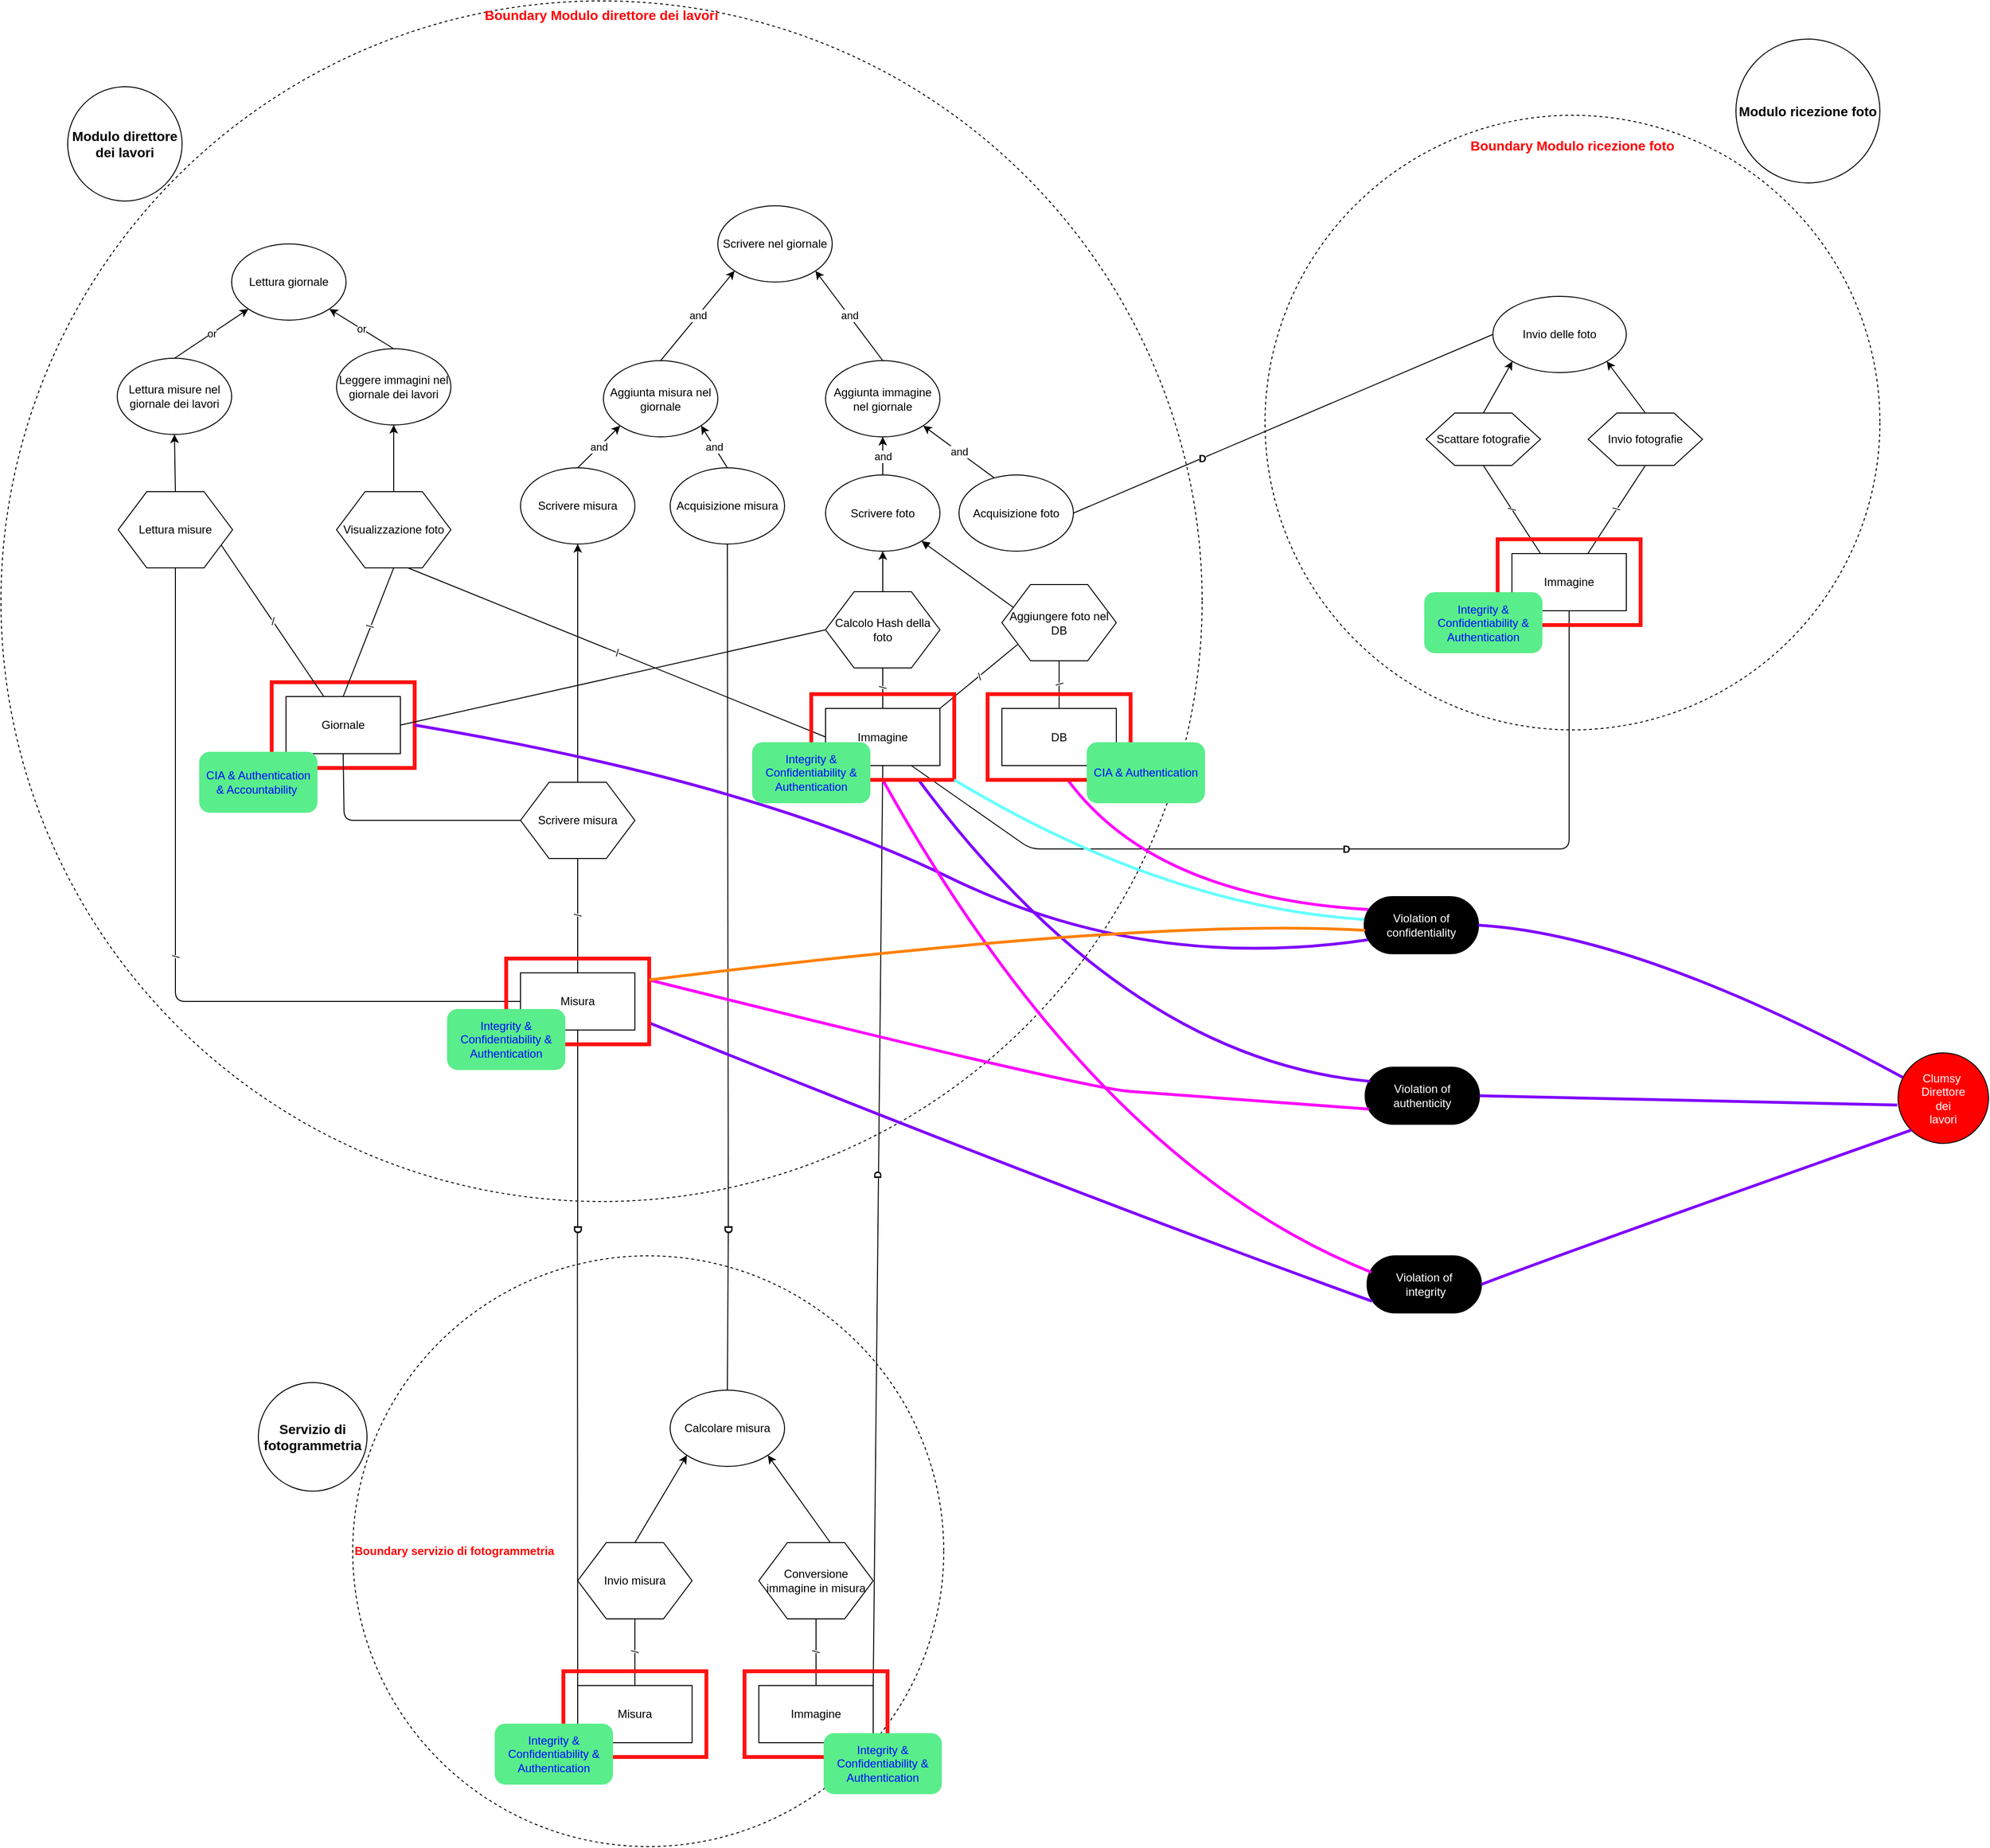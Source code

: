 <mxfile version="13.6.6" type="github">
  <diagram id="KrgEB129qbNiNxwVjLM6" name="Page-1">
    <mxGraphModel dx="2076" dy="1096" grid="1" gridSize="10" guides="1" tooltips="1" connect="1" arrows="1" fold="1" page="1" pageScale="1" pageWidth="827" pageHeight="1169" math="0" shadow="0">
      <root>
        <mxCell id="0" />
        <mxCell id="1" parent="0" />
        <mxCell id="CAaE-h2HouhjNsBW9ETF-11" value="" style="rounded=0;whiteSpace=wrap;html=1;strokeColor=#FF1212;fillColor=none;strokeWidth=4;" parent="1" vertex="1">
          <mxGeometry x="324" y="755" width="150" height="90" as="geometry" />
        </mxCell>
        <mxCell id="XbQXZ1XG37f0QHbX5zj6-73" value="&lt;b&gt;&lt;font color=&quot;#ff0000&quot; style=&quot;font-size: 14px&quot;&gt;&lt;br&gt;Boundary Modulo ricezione foto&lt;/font&gt;&lt;/b&gt;" style="ellipse;whiteSpace=wrap;html=1;aspect=fixed;dashed=1;fillColor=none;align=center;verticalAlign=top;" parent="1" vertex="1">
          <mxGeometry x="1366" y="160" width="645" height="645" as="geometry" />
        </mxCell>
        <mxCell id="XbQXZ1XG37f0QHbX5zj6-74" value="&lt;div&gt;&lt;span&gt;&lt;b&gt;&lt;font color=&quot;#ff0000&quot;&gt;Boundary servizio di fotogrammetria&lt;/font&gt;&lt;/b&gt;&lt;/span&gt;&lt;/div&gt;" style="ellipse;whiteSpace=wrap;html=1;aspect=fixed;dashed=1;align=left;labelBackgroundColor=none;horizontal=1;verticalAlign=middle;shadow=0;sketch=0;fillColor=none;" parent="1" vertex="1">
          <mxGeometry x="409" y="1357" width="620" height="620" as="geometry" />
        </mxCell>
        <mxCell id="XbQXZ1XG37f0QHbX5zj6-1" value="&lt;b&gt;&lt;font color=&quot;#ff0000&quot; style=&quot;font-size: 14px&quot;&gt;Boundary Modulo direttore dei lavori&lt;/font&gt;&lt;/b&gt;" style="ellipse;whiteSpace=wrap;html=1;aspect=fixed;dashed=1;fillColor=none;align=center;verticalAlign=top;" parent="1" vertex="1">
          <mxGeometry x="40" y="40" width="1260" height="1260" as="geometry" />
        </mxCell>
        <mxCell id="XbQXZ1XG37f0QHbX5zj6-2" value="" style="endArrow=none;html=1;entryX=0.5;entryY=1;entryDx=0;entryDy=0;exitX=0.5;exitY=0;exitDx=0;exitDy=0;horizontal=1;fontStyle=1;labelPosition=center;verticalLabelPosition=middle;align=center;verticalAlign=middle;anchorPointDirection=1;" parent="1" source="XbQXZ1XG37f0QHbX5zj6-63" target="XbQXZ1XG37f0QHbX5zj6-49" edge="1">
          <mxGeometry x="-0.618" y="12" width="50" height="50" relative="1" as="geometry">
            <mxPoint x="745" y="810" as="sourcePoint" />
            <mxPoint x="795" y="760" as="targetPoint" />
            <mxPoint as="offset" />
          </mxGeometry>
        </mxCell>
        <mxCell id="XbQXZ1XG37f0QHbX5zj6-3" value="&lt;b style=&quot;font-size: 14px;&quot;&gt;Servizio di fotogrammetria&lt;/b&gt;" style="ellipse;whiteSpace=wrap;html=1;aspect=fixed;fontSize=14;" parent="1" vertex="1">
          <mxGeometry x="310" y="1490" width="114" height="114" as="geometry" />
        </mxCell>
        <mxCell id="XbQXZ1XG37f0QHbX5zj6-4" value="Invio fotografie" style="shape=hexagon;perimeter=hexagonPerimeter2;whiteSpace=wrap;html=1;" parent="1" vertex="1">
          <mxGeometry x="1705" y="472.5" width="120" height="55" as="geometry" />
        </mxCell>
        <mxCell id="XbQXZ1XG37f0QHbX5zj6-5" value="Scattare fotografie" style="shape=hexagon;perimeter=hexagonPerimeter2;whiteSpace=wrap;html=1;" parent="1" vertex="1">
          <mxGeometry x="1535" y="472.5" width="120" height="55" as="geometry" />
        </mxCell>
        <mxCell id="XbQXZ1XG37f0QHbX5zj6-6" value="Invio delle foto" style="ellipse;whiteSpace=wrap;html=1;" parent="1" vertex="1">
          <mxGeometry x="1605" y="350" width="140" height="80" as="geometry" />
        </mxCell>
        <mxCell id="XbQXZ1XG37f0QHbX5zj6-7" value="Immagine" style="rounded=0;whiteSpace=wrap;html=1;" parent="1" vertex="1">
          <mxGeometry x="905" y="782.5" width="120" height="60" as="geometry" />
        </mxCell>
        <mxCell id="XbQXZ1XG37f0QHbX5zj6-8" value="D" style="endArrow=none;html=1;entryX=0;entryY=0.5;entryDx=0;entryDy=0;exitX=1;exitY=0.5;exitDx=0;exitDy=0;horizontal=1;verticalAlign=middle;comic=0;fontStyle=1" parent="1" source="XbQXZ1XG37f0QHbX5zj6-43" target="XbQXZ1XG37f0QHbX5zj6-6" edge="1">
          <mxGeometry x="-0.386" width="50" height="50" relative="1" as="geometry">
            <mxPoint x="955" y="565" as="sourcePoint" />
            <mxPoint x="1005" y="515" as="targetPoint" />
            <mxPoint as="offset" />
          </mxGeometry>
        </mxCell>
        <mxCell id="XbQXZ1XG37f0QHbX5zj6-9" value="Calcolo Hash della foto" style="shape=hexagon;perimeter=hexagonPerimeter2;whiteSpace=wrap;html=1;" parent="1" vertex="1">
          <mxGeometry x="905" y="660" width="120" height="80" as="geometry" />
        </mxCell>
        <mxCell id="XbQXZ1XG37f0QHbX5zj6-10" value="Aggiunta immagine nel giornale" style="ellipse;whiteSpace=wrap;html=1;" parent="1" vertex="1">
          <mxGeometry x="905" y="417.5" width="120" height="80" as="geometry" />
        </mxCell>
        <mxCell id="XbQXZ1XG37f0QHbX5zj6-11" value="Lettura giornale" style="ellipse;whiteSpace=wrap;html=1;" parent="1" vertex="1">
          <mxGeometry x="282" y="295" width="120" height="80" as="geometry" />
        </mxCell>
        <mxCell id="XbQXZ1XG37f0QHbX5zj6-12" value="Scrivere nel giornale" style="ellipse;whiteSpace=wrap;html=1;" parent="1" vertex="1">
          <mxGeometry x="792" y="255" width="120" height="80" as="geometry" />
        </mxCell>
        <mxCell id="XbQXZ1XG37f0QHbX5zj6-13" value="Lettura misure nel giornale dei lavori" style="ellipse;whiteSpace=wrap;html=1;" parent="1" vertex="1">
          <mxGeometry x="162" y="415" width="120" height="80" as="geometry" />
        </mxCell>
        <mxCell id="XbQXZ1XG37f0QHbX5zj6-14" value="Leggere immagini nel giornale dei lavori" style="ellipse;whiteSpace=wrap;html=1;" parent="1" vertex="1">
          <mxGeometry x="392" y="405" width="120" height="80" as="geometry" />
        </mxCell>
        <mxCell id="XbQXZ1XG37f0QHbX5zj6-15" value="Lettura misure" style="shape=hexagon;perimeter=hexagonPerimeter2;whiteSpace=wrap;html=1;" parent="1" vertex="1">
          <mxGeometry x="163" y="555" width="120" height="80" as="geometry" />
        </mxCell>
        <mxCell id="XbQXZ1XG37f0QHbX5zj6-16" value="Visualizzazione foto" style="shape=hexagon;perimeter=hexagonPerimeter2;whiteSpace=wrap;html=1;" parent="1" vertex="1">
          <mxGeometry x="392" y="555" width="120" height="80" as="geometry" />
        </mxCell>
        <mxCell id="XbQXZ1XG37f0QHbX5zj6-17" value="Giornale" style="rounded=0;whiteSpace=wrap;html=1;" parent="1" vertex="1">
          <mxGeometry x="339" y="770" width="120" height="60" as="geometry" />
        </mxCell>
        <mxCell id="XbQXZ1XG37f0QHbX5zj6-18" value="" style="endArrow=none;html=1;exitX=1;exitY=0.5;exitDx=0;exitDy=0;horizontal=0;entryX=0;entryY=0.5;entryDx=0;entryDy=0;fontStyle=1" parent="1" source="XbQXZ1XG37f0QHbX5zj6-17" target="XbQXZ1XG37f0QHbX5zj6-9" edge="1">
          <mxGeometry x="0.463" y="88" width="50" height="50" relative="1" as="geometry">
            <mxPoint x="242" y="865" as="sourcePoint" />
            <mxPoint x="622" y="535" as="targetPoint" />
            <mxPoint as="offset" />
          </mxGeometry>
        </mxCell>
        <mxCell id="XbQXZ1XG37f0QHbX5zj6-19" value="Aggiunta misura nel giornale" style="ellipse;whiteSpace=wrap;html=1;" parent="1" vertex="1">
          <mxGeometry x="672" y="417.5" width="120" height="80" as="geometry" />
        </mxCell>
        <mxCell id="XbQXZ1XG37f0QHbX5zj6-20" value="Conversione immagine in misura" style="shape=hexagon;perimeter=hexagonPerimeter2;whiteSpace=wrap;html=1;" parent="1" vertex="1">
          <mxGeometry x="835" y="1658" width="120" height="80" as="geometry" />
        </mxCell>
        <mxCell id="XbQXZ1XG37f0QHbX5zj6-21" value="Immagine" style="rounded=0;whiteSpace=wrap;html=1;" parent="1" vertex="1">
          <mxGeometry x="835" y="1808" width="120" height="60" as="geometry" />
        </mxCell>
        <mxCell id="XbQXZ1XG37f0QHbX5zj6-22" value="Misura" style="rounded=0;whiteSpace=wrap;html=1;" parent="1" vertex="1">
          <mxGeometry x="585" y="1060" width="120" height="60" as="geometry" />
        </mxCell>
        <mxCell id="XbQXZ1XG37f0QHbX5zj6-23" value="" style="endArrow=none;html=1;entryX=0.5;entryY=1;entryDx=0;entryDy=0;horizontal=1;exitX=0;exitY=0.5;exitDx=0;exitDy=0;fontStyle=1" parent="1" source="XbQXZ1XG37f0QHbX5zj6-64" target="XbQXZ1XG37f0QHbX5zj6-22" edge="1">
          <mxGeometry x="0.581" width="50" height="50" relative="1" as="geometry">
            <mxPoint x="955" y="1525" as="sourcePoint" />
            <mxPoint x="1025" y="755" as="targetPoint" />
            <mxPoint as="offset" />
          </mxGeometry>
        </mxCell>
        <mxCell id="XbQXZ1XG37f0QHbX5zj6-24" value="or" style="endArrow=classic;html=1;entryX=0;entryY=1;entryDx=0;entryDy=0;exitX=0.5;exitY=0;exitDx=0;exitDy=0;" parent="1" source="XbQXZ1XG37f0QHbX5zj6-13" target="XbQXZ1XG37f0QHbX5zj6-11" edge="1">
          <mxGeometry width="50" height="50" relative="1" as="geometry">
            <mxPoint x="772" y="655" as="sourcePoint" />
            <mxPoint x="822" y="605" as="targetPoint" />
          </mxGeometry>
        </mxCell>
        <mxCell id="XbQXZ1XG37f0QHbX5zj6-25" value="or" style="endArrow=classic;html=1;entryX=1;entryY=1;entryDx=0;entryDy=0;exitX=0.5;exitY=0;exitDx=0;exitDy=0;" parent="1" source="XbQXZ1XG37f0QHbX5zj6-14" target="XbQXZ1XG37f0QHbX5zj6-11" edge="1">
          <mxGeometry width="50" height="50" relative="1" as="geometry">
            <mxPoint x="312" y="415" as="sourcePoint" />
            <mxPoint x="349.574" y="383.284" as="targetPoint" />
          </mxGeometry>
        </mxCell>
        <mxCell id="XbQXZ1XG37f0QHbX5zj6-26" value="" style="endArrow=classic;html=1;entryX=0.5;entryY=1;entryDx=0;entryDy=0;exitX=0.5;exitY=0;exitDx=0;exitDy=0;" parent="1" source="XbQXZ1XG37f0QHbX5zj6-16" target="XbQXZ1XG37f0QHbX5zj6-14" edge="1">
          <mxGeometry width="50" height="50" relative="1" as="geometry">
            <mxPoint x="552" y="545" as="sourcePoint" />
            <mxPoint x="602" y="495" as="targetPoint" />
          </mxGeometry>
        </mxCell>
        <mxCell id="XbQXZ1XG37f0QHbX5zj6-27" value="" style="endArrow=classic;html=1;entryX=0.5;entryY=1;entryDx=0;entryDy=0;exitX=0.5;exitY=0;exitDx=0;exitDy=0;" parent="1" source="XbQXZ1XG37f0QHbX5zj6-15" target="XbQXZ1XG37f0QHbX5zj6-13" edge="1">
          <mxGeometry width="50" height="50" relative="1" as="geometry">
            <mxPoint x="382" y="545" as="sourcePoint" />
            <mxPoint x="382" y="505" as="targetPoint" />
          </mxGeometry>
        </mxCell>
        <mxCell id="XbQXZ1XG37f0QHbX5zj6-28" value="/" style="endArrow=none;html=1;exitX=0;exitY=0.5;exitDx=0;exitDy=0;horizontal=0;entryX=0.5;entryY=1;entryDx=0;entryDy=0;" parent="1" source="XbQXZ1XG37f0QHbX5zj6-22" target="XbQXZ1XG37f0QHbX5zj6-15" edge="1">
          <mxGeometry width="50" height="50" relative="1" as="geometry">
            <mxPoint x="223" y="740" as="sourcePoint" />
            <mxPoint x="522" y="505" as="targetPoint" />
            <Array as="points">
              <mxPoint x="223" y="1090" />
            </Array>
          </mxGeometry>
        </mxCell>
        <mxCell id="XbQXZ1XG37f0QHbX5zj6-29" value="/" style="endArrow=none;html=1;horizontal=0;exitX=0.5;exitY=0;exitDx=0;exitDy=0;entryX=0.5;entryY=1;entryDx=0;entryDy=0;" parent="1" source="XbQXZ1XG37f0QHbX5zj6-17" target="XbQXZ1XG37f0QHbX5zj6-16" edge="1">
          <mxGeometry x="0.077" width="50" height="50" relative="1" as="geometry">
            <mxPoint x="452" y="670" as="sourcePoint" />
            <mxPoint x="452" y="630" as="targetPoint" />
            <mxPoint as="offset" />
          </mxGeometry>
        </mxCell>
        <mxCell id="XbQXZ1XG37f0QHbX5zj6-30" value="and" style="endArrow=classic;html=1;entryX=1;entryY=1;entryDx=0;entryDy=0;exitX=0.5;exitY=0;exitDx=0;exitDy=0;" parent="1" source="XbQXZ1XG37f0QHbX5zj6-10" target="XbQXZ1XG37f0QHbX5zj6-12" edge="1">
          <mxGeometry width="50" height="50" relative="1" as="geometry">
            <mxPoint x="722" y="380" as="sourcePoint" />
            <mxPoint x="749.574" y="328.284" as="targetPoint" />
          </mxGeometry>
        </mxCell>
        <mxCell id="XbQXZ1XG37f0QHbX5zj6-31" value="and" style="endArrow=classic;html=1;exitX=0.5;exitY=0;exitDx=0;exitDy=0;entryX=0;entryY=1;entryDx=0;entryDy=0;" parent="1" source="XbQXZ1XG37f0QHbX5zj6-19" target="XbQXZ1XG37f0QHbX5zj6-12" edge="1">
          <mxGeometry width="50" height="50" relative="1" as="geometry">
            <mxPoint x="872" y="380" as="sourcePoint" />
            <mxPoint x="834.426" y="328.284" as="targetPoint" />
          </mxGeometry>
        </mxCell>
        <mxCell id="XbQXZ1XG37f0QHbX5zj6-32" value="" style="endArrow=classic;html=1;entryX=0.5;entryY=1;entryDx=0;entryDy=0;exitX=0.5;exitY=0;exitDx=0;exitDy=0;" parent="1" source="XbQXZ1XG37f0QHbX5zj6-9" target="XbQXZ1XG37f0QHbX5zj6-44" edge="1">
          <mxGeometry width="50" height="50" relative="1" as="geometry">
            <mxPoint x="755" y="597.5" as="sourcePoint" />
            <mxPoint x="755" y="557.5" as="targetPoint" />
          </mxGeometry>
        </mxCell>
        <mxCell id="XbQXZ1XG37f0QHbX5zj6-33" value="/" style="endArrow=none;html=1;exitX=0.5;exitY=0;exitDx=0;exitDy=0;horizontal=0;entryX=0.5;entryY=1;entryDx=0;entryDy=0;" parent="1" source="XbQXZ1XG37f0QHbX5zj6-7" target="XbQXZ1XG37f0QHbX5zj6-9" edge="1">
          <mxGeometry width="50" height="50" relative="1" as="geometry">
            <mxPoint x="595" y="837.5" as="sourcePoint" />
            <mxPoint x="965.0" y="827.5" as="targetPoint" />
          </mxGeometry>
        </mxCell>
        <mxCell id="XbQXZ1XG37f0QHbX5zj6-34" value="/" style="endArrow=none;html=1;exitX=0.5;exitY=0;exitDx=0;exitDy=0;horizontal=0;entryX=0.5;entryY=1;entryDx=0;entryDy=0;" parent="1" source="XbQXZ1XG37f0QHbX5zj6-22" target="XbQXZ1XG37f0QHbX5zj6-53" edge="1">
          <mxGeometry width="50" height="50" relative="1" as="geometry">
            <mxPoint x="72" y="1072.5" as="sourcePoint" />
            <mxPoint x="732" y="947.5" as="targetPoint" />
          </mxGeometry>
        </mxCell>
        <mxCell id="XbQXZ1XG37f0QHbX5zj6-35" value="" style="endArrow=classic;html=1;entryX=1;entryY=1;entryDx=0;entryDy=0;exitX=0.5;exitY=0;exitDx=0;exitDy=0;" parent="1" source="XbQXZ1XG37f0QHbX5zj6-4" target="XbQXZ1XG37f0QHbX5zj6-6" edge="1">
          <mxGeometry width="50" height="50" relative="1" as="geometry">
            <mxPoint x="895" y="560" as="sourcePoint" />
            <mxPoint x="895" y="515" as="targetPoint" />
          </mxGeometry>
        </mxCell>
        <mxCell id="XbQXZ1XG37f0QHbX5zj6-36" value="/" style="endArrow=none;html=1;entryX=0.5;entryY=0;entryDx=0;entryDy=0;exitX=0.5;exitY=1;exitDx=0;exitDy=0;horizontal=0;" parent="1" source="XbQXZ1XG37f0QHbX5zj6-20" target="XbQXZ1XG37f0QHbX5zj6-21" edge="1">
          <mxGeometry width="50" height="50" relative="1" as="geometry">
            <mxPoint x="658" y="1847" as="sourcePoint" />
            <mxPoint x="708" y="1797" as="targetPoint" />
          </mxGeometry>
        </mxCell>
        <mxCell id="XbQXZ1XG37f0QHbX5zj6-37" value="Immagine" style="rounded=0;whiteSpace=wrap;html=1;" parent="1" vertex="1">
          <mxGeometry x="1625" y="620" width="120" height="60" as="geometry" />
        </mxCell>
        <mxCell id="XbQXZ1XG37f0QHbX5zj6-38" value="Calcolare misura" style="ellipse;whiteSpace=wrap;html=1;" parent="1" vertex="1">
          <mxGeometry x="742" y="1498" width="120" height="80" as="geometry" />
        </mxCell>
        <mxCell id="XbQXZ1XG37f0QHbX5zj6-39" value="" style="endArrow=classic;html=1;exitX=0.625;exitY=0;exitDx=0;exitDy=0;entryX=1;entryY=1;entryDx=0;entryDy=0;" parent="1" source="XbQXZ1XG37f0QHbX5zj6-20" target="XbQXZ1XG37f0QHbX5zj6-38" edge="1">
          <mxGeometry width="50" height="50" relative="1" as="geometry">
            <mxPoint x="522" y="1777" as="sourcePoint" />
            <mxPoint x="572" y="1727" as="targetPoint" />
          </mxGeometry>
        </mxCell>
        <mxCell id="XbQXZ1XG37f0QHbX5zj6-40" value="/" style="endArrow=none;html=1;entryX=0.5;entryY=1;entryDx=0;entryDy=0;horizontal=0;" parent="1" source="XbQXZ1XG37f0QHbX5zj6-37" target="XbQXZ1XG37f0QHbX5zj6-4" edge="1">
          <mxGeometry width="50" height="50" relative="1" as="geometry">
            <mxPoint x="1745" y="635" as="sourcePoint" />
            <mxPoint x="1795" y="585" as="targetPoint" />
          </mxGeometry>
        </mxCell>
        <mxCell id="XbQXZ1XG37f0QHbX5zj6-41" value="/" style="endArrow=none;html=1;entryX=0.5;entryY=1;entryDx=0;entryDy=0;exitX=0.25;exitY=0;exitDx=0;exitDy=0;horizontal=0;" parent="1" source="XbQXZ1XG37f0QHbX5zj6-37" target="XbQXZ1XG37f0QHbX5zj6-5" edge="1">
          <mxGeometry width="50" height="50" relative="1" as="geometry">
            <mxPoint x="1745" y="635" as="sourcePoint" />
            <mxPoint x="1795" y="585" as="targetPoint" />
          </mxGeometry>
        </mxCell>
        <mxCell id="XbQXZ1XG37f0QHbX5zj6-42" value="" style="endArrow=classic;html=1;entryX=0;entryY=1;entryDx=0;entryDy=0;exitX=0.5;exitY=0;exitDx=0;exitDy=0;" parent="1" source="XbQXZ1XG37f0QHbX5zj6-5" target="XbQXZ1XG37f0QHbX5zj6-6" edge="1">
          <mxGeometry width="50" height="50" relative="1" as="geometry">
            <mxPoint x="1745" y="635" as="sourcePoint" />
            <mxPoint x="1795" y="585" as="targetPoint" />
          </mxGeometry>
        </mxCell>
        <mxCell id="XbQXZ1XG37f0QHbX5zj6-43" value="Acquisizione foto" style="ellipse;whiteSpace=wrap;html=1;" parent="1" vertex="1">
          <mxGeometry x="1045" y="537.5" width="120" height="80" as="geometry" />
        </mxCell>
        <mxCell id="XbQXZ1XG37f0QHbX5zj6-44" value="Scrivere foto" style="ellipse;whiteSpace=wrap;html=1;" parent="1" vertex="1">
          <mxGeometry x="905" y="537.5" width="120" height="80" as="geometry" />
        </mxCell>
        <mxCell id="XbQXZ1XG37f0QHbX5zj6-45" value="and" style="endArrow=classic;html=1;entryX=0.5;entryY=1;entryDx=0;entryDy=0;exitX=0.5;exitY=0;exitDx=0;exitDy=0;" parent="1" source="XbQXZ1XG37f0QHbX5zj6-44" target="XbQXZ1XG37f0QHbX5zj6-10" edge="1">
          <mxGeometry width="50" height="50" relative="1" as="geometry">
            <mxPoint x="1018" y="672.5" as="sourcePoint" />
            <mxPoint x="1068" y="622.5" as="targetPoint" />
          </mxGeometry>
        </mxCell>
        <mxCell id="XbQXZ1XG37f0QHbX5zj6-46" value="and" style="endArrow=classic;html=1;entryX=1;entryY=1;entryDx=0;entryDy=0;exitX=0.308;exitY=0.038;exitDx=0;exitDy=0;exitPerimeter=0;" parent="1" source="XbQXZ1XG37f0QHbX5zj6-43" target="XbQXZ1XG37f0QHbX5zj6-10" edge="1">
          <mxGeometry width="50" height="50" relative="1" as="geometry">
            <mxPoint x="1018" y="672.5" as="sourcePoint" />
            <mxPoint x="1068" y="622.5" as="targetPoint" />
          </mxGeometry>
        </mxCell>
        <mxCell id="XbQXZ1XG37f0QHbX5zj6-47" value="D" style="endArrow=none;html=1;exitX=0.75;exitY=1;exitDx=0;exitDy=0;entryX=0.5;entryY=1;entryDx=0;entryDy=0;fontStyle=1" parent="1" source="XbQXZ1XG37f0QHbX5zj6-7" target="XbQXZ1XG37f0QHbX5zj6-37" edge="1">
          <mxGeometry width="50" height="50" relative="1" as="geometry">
            <mxPoint x="905" y="630" as="sourcePoint" />
            <mxPoint x="955" y="580" as="targetPoint" />
            <Array as="points">
              <mxPoint x="1120" y="930" />
              <mxPoint x="1685" y="930" />
            </Array>
          </mxGeometry>
        </mxCell>
        <mxCell id="XbQXZ1XG37f0QHbX5zj6-48" value="/" style="endArrow=none;html=1;entryX=0.625;entryY=1;entryDx=0;entryDy=0;exitX=0;exitY=0.5;exitDx=0;exitDy=0;" parent="1" source="XbQXZ1XG37f0QHbX5zj6-7" target="XbQXZ1XG37f0QHbX5zj6-16" edge="1">
          <mxGeometry width="50" height="50" relative="1" as="geometry">
            <mxPoint x="535" y="650" as="sourcePoint" />
            <mxPoint x="585" y="600" as="targetPoint" />
          </mxGeometry>
        </mxCell>
        <mxCell id="XbQXZ1XG37f0QHbX5zj6-49" value="Acquisizione misura" style="ellipse;whiteSpace=wrap;html=1;" parent="1" vertex="1">
          <mxGeometry x="742" y="530" width="120" height="80" as="geometry" />
        </mxCell>
        <mxCell id="XbQXZ1XG37f0QHbX5zj6-50" value="Scrivere misura" style="ellipse;whiteSpace=wrap;html=1;" parent="1" vertex="1">
          <mxGeometry x="585" y="530" width="120" height="80" as="geometry" />
        </mxCell>
        <mxCell id="XbQXZ1XG37f0QHbX5zj6-51" value="and" style="endArrow=classic;html=1;entryX=1;entryY=1;entryDx=0;entryDy=0;exitX=0.5;exitY=0;exitDx=0;exitDy=0;" parent="1" source="XbQXZ1XG37f0QHbX5zj6-49" target="XbQXZ1XG37f0QHbX5zj6-19" edge="1">
          <mxGeometry width="50" height="50" relative="1" as="geometry">
            <mxPoint x="785" y="640" as="sourcePoint" />
            <mxPoint x="835" y="590" as="targetPoint" />
          </mxGeometry>
        </mxCell>
        <mxCell id="XbQXZ1XG37f0QHbX5zj6-52" value="and" style="endArrow=classic;html=1;entryX=0;entryY=1;entryDx=0;entryDy=0;exitX=0.5;exitY=0;exitDx=0;exitDy=0;" parent="1" source="XbQXZ1XG37f0QHbX5zj6-50" target="XbQXZ1XG37f0QHbX5zj6-19" edge="1">
          <mxGeometry width="50" height="50" relative="1" as="geometry">
            <mxPoint x="785" y="640" as="sourcePoint" />
            <mxPoint x="835" y="590" as="targetPoint" />
          </mxGeometry>
        </mxCell>
        <mxCell id="XbQXZ1XG37f0QHbX5zj6-53" value="Scrivere misura" style="shape=hexagon;perimeter=hexagonPerimeter2;whiteSpace=wrap;html=1;" parent="1" vertex="1">
          <mxGeometry x="585" y="860" width="120" height="80" as="geometry" />
        </mxCell>
        <mxCell id="XbQXZ1XG37f0QHbX5zj6-54" value="" style="endArrow=classic;html=1;exitX=0.5;exitY=0;exitDx=0;exitDy=0;entryX=0.5;entryY=1;entryDx=0;entryDy=0;" parent="1" source="XbQXZ1XG37f0QHbX5zj6-53" target="XbQXZ1XG37f0QHbX5zj6-50" edge="1">
          <mxGeometry width="50" height="50" relative="1" as="geometry">
            <mxPoint x="675" y="790" as="sourcePoint" />
            <mxPoint x="665" y="610" as="targetPoint" />
          </mxGeometry>
        </mxCell>
        <mxCell id="XbQXZ1XG37f0QHbX5zj6-55" value="" style="endArrow=none;html=1;exitX=0.5;exitY=1;exitDx=0;exitDy=0;entryX=0;entryY=0.5;entryDx=0;entryDy=0;" parent="1" source="XbQXZ1XG37f0QHbX5zj6-17" target="XbQXZ1XG37f0QHbX5zj6-53" edge="1">
          <mxGeometry x="0.384" y="-56" width="50" height="50" relative="1" as="geometry">
            <mxPoint x="675" y="880" as="sourcePoint" />
            <mxPoint x="725" y="830" as="targetPoint" />
            <mxPoint as="offset" />
            <Array as="points">
              <mxPoint x="400" y="900" />
            </Array>
          </mxGeometry>
        </mxCell>
        <mxCell id="XbQXZ1XG37f0QHbX5zj6-56" value="/" style="endArrow=none;html=1;entryX=1;entryY=0.75;entryDx=0;entryDy=0;" parent="1" source="XbQXZ1XG37f0QHbX5zj6-17" target="XbQXZ1XG37f0QHbX5zj6-15" edge="1">
          <mxGeometry width="50" height="50" relative="1" as="geometry">
            <mxPoint x="395" y="880" as="sourcePoint" />
            <mxPoint x="445" y="830" as="targetPoint" />
          </mxGeometry>
        </mxCell>
        <mxCell id="XbQXZ1XG37f0QHbX5zj6-57" value="D" style="endArrow=none;html=1;entryX=0.5;entryY=1;entryDx=0;entryDy=0;exitX=1;exitY=0;exitDx=0;exitDy=0;horizontal=0;fontStyle=1" parent="1" source="XbQXZ1XG37f0QHbX5zj6-21" target="XbQXZ1XG37f0QHbX5zj6-7" edge="1">
          <mxGeometry x="0.108" y="1" width="50" height="50" relative="1" as="geometry">
            <mxPoint x="745" y="1010" as="sourcePoint" />
            <mxPoint x="975" y="860" as="targetPoint" />
            <mxPoint as="offset" />
          </mxGeometry>
        </mxCell>
        <mxCell id="XbQXZ1XG37f0QHbX5zj6-58" value="Invio misura" style="shape=hexagon;perimeter=hexagonPerimeter2;whiteSpace=wrap;html=1;" parent="1" vertex="1">
          <mxGeometry x="645" y="1658" width="120" height="80" as="geometry" />
        </mxCell>
        <mxCell id="XbQXZ1XG37f0QHbX5zj6-59" value="/" style="endArrow=none;html=1;entryX=0.5;entryY=1;entryDx=0;entryDy=0;exitX=0.5;exitY=0;exitDx=0;exitDy=0;horizontal=0;" parent="1" source="XbQXZ1XG37f0QHbX5zj6-60" target="XbQXZ1XG37f0QHbX5zj6-58" edge="1">
          <mxGeometry width="50" height="50" relative="1" as="geometry">
            <mxPoint x="688" y="1798" as="sourcePoint" />
            <mxPoint x="628" y="1628" as="targetPoint" />
          </mxGeometry>
        </mxCell>
        <mxCell id="XbQXZ1XG37f0QHbX5zj6-60" value="Misura" style="rounded=0;whiteSpace=wrap;html=1;" parent="1" vertex="1">
          <mxGeometry x="645" y="1808" width="120" height="60" as="geometry" />
        </mxCell>
        <mxCell id="XbQXZ1XG37f0QHbX5zj6-61" value="" style="endArrow=classic;html=1;entryX=0;entryY=1;entryDx=0;entryDy=0;exitX=0.5;exitY=0;exitDx=0;exitDy=0;" parent="1" source="XbQXZ1XG37f0QHbX5zj6-58" target="XbQXZ1XG37f0QHbX5zj6-38" edge="1">
          <mxGeometry width="50" height="50" relative="1" as="geometry">
            <mxPoint x="578" y="1678" as="sourcePoint" />
            <mxPoint x="628" y="1628" as="targetPoint" />
          </mxGeometry>
        </mxCell>
        <mxCell id="XbQXZ1XG37f0QHbX5zj6-62" value="" style="endArrow=none;html=1;entryX=0.5;entryY=1;entryDx=0;entryDy=0;exitX=0.5;exitY=0;exitDx=0;exitDy=0;horizontal=1;fontStyle=1;labelPosition=center;verticalLabelPosition=middle;align=center;verticalAlign=middle;anchorPointDirection=1;" parent="1" source="XbQXZ1XG37f0QHbX5zj6-38" target="XbQXZ1XG37f0QHbX5zj6-63" edge="1">
          <mxGeometry x="-0.618" y="12" width="50" height="50" relative="1" as="geometry">
            <mxPoint x="802" y="1498" as="sourcePoint" />
            <mxPoint x="802" y="707" as="targetPoint" />
            <mxPoint as="offset" />
          </mxGeometry>
        </mxCell>
        <mxCell id="XbQXZ1XG37f0QHbX5zj6-63" value="&lt;b&gt;D&lt;/b&gt;" style="text;html=1;align=center;verticalAlign=middle;resizable=1;points=[];autosize=1;rotation=-180;horizontal=0;direction=east;fillColor=#ffffff;overflow=visible;perimeter=none;container=0;backgroundOutline=0;resizeWidth=1;resizeHeight=1;" parent="1" vertex="1">
          <mxGeometry x="792" y="1326" width="22" height="6" as="geometry" />
        </mxCell>
        <mxCell id="XbQXZ1XG37f0QHbX5zj6-64" value="&lt;b&gt;D&lt;/b&gt;" style="text;html=1;align=center;verticalAlign=middle;resizable=1;points=[];autosize=1;rotation=-180;horizontal=0;direction=east;fillColor=#ffffff;overflow=visible;perimeter=none;container=0;backgroundOutline=0;resizeWidth=1;resizeHeight=1;" parent="1" vertex="1">
          <mxGeometry x="634" y="1326" width="22" height="6" as="geometry" />
        </mxCell>
        <mxCell id="XbQXZ1XG37f0QHbX5zj6-65" value="" style="endArrow=none;html=1;horizontal=1;exitX=0;exitY=0.5;exitDx=0;exitDy=0;fontStyle=1;entryX=0.514;entryY=-0.058;entryDx=0;entryDy=0;entryPerimeter=0;" parent="1" source="XbQXZ1XG37f0QHbX5zj6-60" target="XbQXZ1XG37f0QHbX5zj6-64" edge="1">
          <mxGeometry x="0.581" width="50" height="50" relative="1" as="geometry">
            <mxPoint x="645" y="1838" as="sourcePoint" />
            <mxPoint x="645" y="1337" as="targetPoint" />
            <mxPoint as="offset" />
          </mxGeometry>
        </mxCell>
        <mxCell id="XbQXZ1XG37f0QHbX5zj6-66" value="&lt;b&gt;&lt;font style=&quot;font-size: 14px&quot;&gt;Modulo ricezione foto&lt;/font&gt;&lt;/b&gt;" style="ellipse;whiteSpace=wrap;html=1;aspect=fixed;" parent="1" vertex="1">
          <mxGeometry x="1860" y="80" width="151" height="151" as="geometry" />
        </mxCell>
        <mxCell id="XbQXZ1XG37f0QHbX5zj6-67" value="&lt;b&gt;&lt;font style=&quot;font-size: 14px&quot;&gt;Modulo direttore dei lavori&lt;/font&gt;&lt;/b&gt;" style="ellipse;whiteSpace=wrap;html=1;aspect=fixed;" parent="1" vertex="1">
          <mxGeometry x="110" y="130" width="120" height="120" as="geometry" />
        </mxCell>
        <mxCell id="XbQXZ1XG37f0QHbX5zj6-68" value="Aggiungere foto nel DB" style="shape=hexagon;perimeter=hexagonPerimeter2;whiteSpace=wrap;html=1;" parent="1" vertex="1">
          <mxGeometry x="1090" y="652.5" width="120" height="80" as="geometry" />
        </mxCell>
        <mxCell id="XbQXZ1XG37f0QHbX5zj6-69" value="\" style="endArrow=none;html=1;exitX=1;exitY=0;exitDx=0;exitDy=0;entryX=0.136;entryY=0.788;entryDx=0;entryDy=0;entryPerimeter=0;" parent="1" source="XbQXZ1XG37f0QHbX5zj6-7" target="XbQXZ1XG37f0QHbX5zj6-68" edge="1">
          <mxGeometry width="50" height="50" relative="1" as="geometry">
            <mxPoint x="970" y="750" as="sourcePoint" />
            <mxPoint x="1020" y="700" as="targetPoint" />
          </mxGeometry>
        </mxCell>
        <mxCell id="XbQXZ1XG37f0QHbX5zj6-70" value="" style="endArrow=block;html=1;endFill=1;exitX=0;exitY=0.25;exitDx=0;exitDy=0;" parent="1" source="XbQXZ1XG37f0QHbX5zj6-68" target="XbQXZ1XG37f0QHbX5zj6-44" edge="1">
          <mxGeometry width="50" height="50" relative="1" as="geometry">
            <mxPoint x="1050" y="660" as="sourcePoint" />
            <mxPoint x="1112" y="718.5" as="targetPoint" />
          </mxGeometry>
        </mxCell>
        <mxCell id="XbQXZ1XG37f0QHbX5zj6-71" value="\" style="edgeStyle=orthogonalEdgeStyle;rounded=0;orthogonalLoop=1;jettySize=auto;html=1;entryX=0.5;entryY=1;entryDx=0;entryDy=0;endArrow=none;endFill=0;horizontal=0;" parent="1" source="XbQXZ1XG37f0QHbX5zj6-72" target="XbQXZ1XG37f0QHbX5zj6-68" edge="1">
          <mxGeometry relative="1" as="geometry" />
        </mxCell>
        <mxCell id="XbQXZ1XG37f0QHbX5zj6-72" value="DB" style="rounded=0;whiteSpace=wrap;html=1;" parent="1" vertex="1">
          <mxGeometry x="1090" y="782.5" width="120" height="60" as="geometry" />
        </mxCell>
        <mxCell id="XbQXZ1XG37f0QHbX5zj6-75" value="Clumsy&amp;nbsp;&lt;br&gt;Direttore&lt;br&gt;dei&lt;br&gt;lavori" style="ellipse;whiteSpace=wrap;html=1;aspect=fixed;fillColor=#FF0000;fontColor=#FFFFFF;" parent="1" vertex="1">
          <mxGeometry x="2030" y="1144" width="95" height="95" as="geometry" />
        </mxCell>
        <mxCell id="XbQXZ1XG37f0QHbX5zj6-76" value="Violation of&lt;br&gt;&lt;font style=&quot;font-size: 12px&quot;&gt;authenticity&lt;/font&gt;" style="rounded=1;whiteSpace=wrap;html=1;fillColor=#000000;fontColor=#FFFFFF;arcSize=50;strokeColor=#000000;" parent="1" vertex="1">
          <mxGeometry x="1471" y="1159" width="120" height="60" as="geometry" />
        </mxCell>
        <mxCell id="XbQXZ1XG37f0QHbX5zj6-77" value="Violation of&lt;br&gt;confidentiality" style="rounded=1;whiteSpace=wrap;html=1;fillColor=#000000;fontColor=#FFFFFF;arcSize=50;strokeColor=#000000;" parent="1" vertex="1">
          <mxGeometry x="1470" y="980" width="120" height="60" as="geometry" />
        </mxCell>
        <mxCell id="XbQXZ1XG37f0QHbX5zj6-78" value="Violation of&lt;br&gt;&amp;nbsp;integrity" style="rounded=1;whiteSpace=wrap;html=1;fillColor=#000000;fontColor=#FFFFFF;arcSize=50;strokeColor=#000000;" parent="1" vertex="1">
          <mxGeometry x="1473" y="1357" width="120" height="60" as="geometry" />
        </mxCell>
        <mxCell id="XbQXZ1XG37f0QHbX5zj6-79" value="" style="curved=1;endArrow=none;html=1;fontColor=#FFFFFF;entryX=0.564;entryY=1.008;entryDx=0;entryDy=0;endFill=0;strokeWidth=3;exitX=0.036;exitY=0.227;exitDx=0;exitDy=0;exitPerimeter=0;entryPerimeter=0;strokeColor=#FF00FF;" parent="1" source="XbQXZ1XG37f0QHbX5zj6-77" target="CAaE-h2HouhjNsBW9ETF-8" edge="1">
          <mxGeometry width="50" height="50" relative="1" as="geometry">
            <mxPoint x="1480" y="989" as="sourcePoint" />
            <mxPoint x="1150" y="847.5" as="targetPoint" />
            <Array as="points">
              <mxPoint x="1250" y="980" />
            </Array>
          </mxGeometry>
        </mxCell>
        <mxCell id="XbQXZ1XG37f0QHbX5zj6-80" value="" style="curved=1;endArrow=none;html=1;fontColor=#FFFFFF;endFill=0;strokeWidth=3;entryX=1;entryY=0.5;entryDx=0;entryDy=0;exitX=0.031;exitY=0.756;exitDx=0;exitDy=0;exitPerimeter=0;strokeColor=#7F00FF;" parent="1" source="XbQXZ1XG37f0QHbX5zj6-77" target="CAaE-h2HouhjNsBW9ETF-11" edge="1">
          <mxGeometry width="50" height="50" relative="1" as="geometry">
            <mxPoint x="1270" y="1080" as="sourcePoint" />
            <mxPoint x="468.936" y="809.59" as="targetPoint" />
            <Array as="points">
              <mxPoint x="1240" y="1060" />
              <mxPoint x="830" y="860" />
            </Array>
          </mxGeometry>
        </mxCell>
        <mxCell id="XbQXZ1XG37f0QHbX5zj6-81" value="" style="curved=1;endArrow=none;html=1;fontColor=#FFFFFF;entryX=0.75;entryY=1;entryDx=0;entryDy=0;endFill=0;strokeWidth=3;exitX=0.043;exitY=0.249;exitDx=0;exitDy=0;exitPerimeter=0;strokeColor=#7F00FF;" parent="1" source="XbQXZ1XG37f0QHbX5zj6-76" target="CAaE-h2HouhjNsBW9ETF-9" edge="1">
          <mxGeometry width="50" height="50" relative="1" as="geometry">
            <mxPoint x="1270" y="1245" as="sourcePoint" />
            <mxPoint x="1000.25" y="847.5" as="targetPoint" />
            <Array as="points">
              <mxPoint x="1220" y="1150" />
            </Array>
          </mxGeometry>
        </mxCell>
        <mxCell id="XbQXZ1XG37f0QHbX5zj6-82" value="" style="curved=1;endArrow=none;html=1;fontColor=#FFFFFF;endFill=0;entryX=1;entryY=0.5;entryDx=0;entryDy=0;strokeWidth=3;strokeColor=#7F00FF;exitX=0.052;exitY=0.271;exitDx=0;exitDy=0;exitPerimeter=0;" parent="1" source="XbQXZ1XG37f0QHbX5zj6-75" target="XbQXZ1XG37f0QHbX5zj6-77" edge="1">
          <mxGeometry width="50" height="50" relative="1" as="geometry">
            <mxPoint x="2100" y="1010" as="sourcePoint" />
            <mxPoint x="1395" y="1080" as="targetPoint" />
            <Array as="points">
              <mxPoint x="1760" y="1020" />
            </Array>
          </mxGeometry>
        </mxCell>
        <mxCell id="XbQXZ1XG37f0QHbX5zj6-87" value="" style="curved=1;endArrow=none;html=1;fontColor=#FFFFFF;endFill=0;strokeWidth=3;entryX=1;entryY=0.25;entryDx=0;entryDy=0;strokeColor=#FF00FF;" parent="1" target="CAaE-h2HouhjNsBW9ETF-10" edge="1">
          <mxGeometry width="50" height="50" relative="1" as="geometry">
            <mxPoint x="1475" y="1203" as="sourcePoint" />
            <mxPoint x="716" y="1073" as="targetPoint" />
            <Array as="points">
              <mxPoint x="1280" y="1189" />
              <mxPoint x="1170" y="1180" />
            </Array>
          </mxGeometry>
        </mxCell>
        <mxCell id="XbQXZ1XG37f0QHbX5zj6-88" value="" style="curved=1;endArrow=none;html=1;fontColor=#FFFFFF;entryX=1;entryY=0.5;entryDx=0;entryDy=0;endFill=0;exitX=0;exitY=1;exitDx=0;exitDy=0;strokeWidth=3;strokeColor=#7F00FF;" parent="1" source="XbQXZ1XG37f0QHbX5zj6-75" target="XbQXZ1XG37f0QHbX5zj6-78" edge="1">
          <mxGeometry width="50" height="50" relative="1" as="geometry">
            <mxPoint x="1570" y="1230" as="sourcePoint" />
            <mxPoint x="1390.0" y="1320" as="targetPoint" />
            <Array as="points">
              <mxPoint x="1690" y="1350" />
            </Array>
          </mxGeometry>
        </mxCell>
        <mxCell id="XbQXZ1XG37f0QHbX5zj6-89" value="" style="curved=1;endArrow=none;html=1;fontColor=#FFFFFF;entryX=1;entryY=0.5;entryDx=0;entryDy=0;endFill=0;exitX=-0.008;exitY=0.576;exitDx=0;exitDy=0;strokeWidth=3;strokeColor=#7F00FF;exitPerimeter=0;" parent="1" source="XbQXZ1XG37f0QHbX5zj6-75" target="XbQXZ1XG37f0QHbX5zj6-76" edge="1">
          <mxGeometry width="50" height="50" relative="1" as="geometry">
            <mxPoint x="1570" y="1230" as="sourcePoint" />
            <mxPoint x="1390.0" y="1240" as="targetPoint" />
            <Array as="points" />
          </mxGeometry>
        </mxCell>
        <mxCell id="XbQXZ1XG37f0QHbX5zj6-90" value="" style="curved=1;endArrow=none;html=1;fontColor=#FFFFFF;endFill=0;strokeWidth=3;entryX=0.5;entryY=1;entryDx=0;entryDy=0;exitX=0.037;exitY=0.287;exitDx=0;exitDy=0;exitPerimeter=0;strokeColor=#FF00FF;" parent="1" source="XbQXZ1XG37f0QHbX5zj6-78" target="CAaE-h2HouhjNsBW9ETF-9" edge="1">
          <mxGeometry width="50" height="50" relative="1" as="geometry">
            <mxPoint x="1460" y="1372" as="sourcePoint" />
            <mxPoint x="965" y="847.5" as="targetPoint" />
            <Array as="points">
              <mxPoint x="1190" y="1260" />
            </Array>
          </mxGeometry>
        </mxCell>
        <mxCell id="XbQXZ1XG37f0QHbX5zj6-91" value="" style="curved=1;endArrow=none;html=1;fontColor=#FFFFFF;entryX=1;entryY=0.75;entryDx=0;entryDy=0;endFill=0;strokeWidth=3;strokeColor=#7F00FF;exitX=0.042;exitY=0.793;exitDx=0;exitDy=0;exitPerimeter=0;" parent="1" source="XbQXZ1XG37f0QHbX5zj6-78" target="CAaE-h2HouhjNsBW9ETF-10" edge="1">
          <mxGeometry width="50" height="50" relative="1" as="geometry">
            <mxPoint x="1270.0" y="1320" as="sourcePoint" />
            <mxPoint x="715.5" y="1107.5" as="targetPoint" />
            <Array as="points">
              <mxPoint x="1160" y="1290" />
            </Array>
          </mxGeometry>
        </mxCell>
        <mxCell id="CAaE-h2HouhjNsBW9ETF-8" value="" style="rounded=0;whiteSpace=wrap;html=1;strokeColor=#FF1212;fillColor=none;strokeWidth=4;" parent="1" vertex="1">
          <mxGeometry x="1075" y="767.5" width="150" height="90" as="geometry" />
        </mxCell>
        <mxCell id="XbQXZ1XG37f0QHbX5zj6-95" value="CIA &amp;amp; Authentication" style="rounded=1;whiteSpace=wrap;html=1;strokeWidth=4;fontColor=#0008FF;fillColor=#5AED8B;strokeColor=#5AED8B;" parent="1" vertex="1">
          <mxGeometry x="1181" y="820" width="120" height="60" as="geometry" />
        </mxCell>
        <mxCell id="CAaE-h2HouhjNsBW9ETF-9" value="" style="rounded=0;whiteSpace=wrap;html=1;strokeColor=#FF1212;fillColor=none;strokeWidth=4;" parent="1" vertex="1">
          <mxGeometry x="890" y="767.5" width="150" height="90" as="geometry" />
        </mxCell>
        <mxCell id="XbQXZ1XG37f0QHbX5zj6-92" value="Integrity &amp;amp; Confidentiability &amp;amp; Authentication" style="rounded=1;whiteSpace=wrap;html=1;strokeWidth=4;fontColor=#0008FF;fillColor=#5AED8B;strokeColor=#5AED8B;" parent="1" vertex="1">
          <mxGeometry x="830" y="820" width="120" height="60" as="geometry" />
        </mxCell>
        <mxCell id="CAaE-h2HouhjNsBW9ETF-10" value="" style="rounded=0;whiteSpace=wrap;html=1;strokeColor=#FF1212;fillColor=none;strokeWidth=4;" parent="1" vertex="1">
          <mxGeometry x="570" y="1045" width="150" height="90" as="geometry" />
        </mxCell>
        <mxCell id="XbQXZ1XG37f0QHbX5zj6-93" value="Integrity &amp;amp; Confidentiability &amp;amp; Authentication" style="rounded=1;whiteSpace=wrap;html=1;strokeWidth=4;fontColor=#0008FF;fillColor=#5AED8B;strokeColor=#5AED8B;sketch=0;glass=0;shadow=0;" parent="1" vertex="1">
          <mxGeometry x="510" y="1100" width="120" height="60" as="geometry" />
        </mxCell>
        <mxCell id="CAaE-h2HouhjNsBW9ETF-12" value="" style="rounded=0;whiteSpace=wrap;html=1;strokeColor=#FF1212;fillColor=none;strokeWidth=4;" parent="1" vertex="1">
          <mxGeometry x="630" y="1793" width="150" height="90" as="geometry" />
        </mxCell>
        <mxCell id="CAaE-h2HouhjNsBW9ETF-1" value="Integrity &amp;amp; Confidentiability &amp;amp; Authentication" style="rounded=1;whiteSpace=wrap;html=1;strokeWidth=4;fontColor=#0008FF;fillColor=#5AED8B;strokeColor=#5AED8B;" parent="1" vertex="1">
          <mxGeometry x="560" y="1850" width="120" height="60" as="geometry" />
        </mxCell>
        <mxCell id="CAaE-h2HouhjNsBW9ETF-13" value="" style="rounded=0;whiteSpace=wrap;html=1;strokeColor=#FF1212;fillColor=none;strokeWidth=4;" parent="1" vertex="1">
          <mxGeometry x="820" y="1793" width="150" height="90" as="geometry" />
        </mxCell>
        <mxCell id="CAaE-h2HouhjNsBW9ETF-3" value="Integrity &amp;amp; Confidentiability &amp;amp; Authentication" style="rounded=1;whiteSpace=wrap;html=1;strokeWidth=4;fontColor=#0008FF;fillColor=#5AED8B;strokeColor=#5AED8B;" parent="1" vertex="1">
          <mxGeometry x="905" y="1860" width="120" height="60" as="geometry" />
        </mxCell>
        <mxCell id="CAaE-h2HouhjNsBW9ETF-14" value="" style="rounded=0;whiteSpace=wrap;html=1;strokeColor=#FF1212;fillColor=none;strokeWidth=4;" parent="1" vertex="1">
          <mxGeometry x="1610" y="605" width="150" height="90" as="geometry" />
        </mxCell>
        <mxCell id="CAaE-h2HouhjNsBW9ETF-7" value="Integrity &amp;amp; Confidentiability &amp;amp; Authentication" style="rounded=1;whiteSpace=wrap;html=1;strokeWidth=4;fontColor=#0008FF;fillColor=#5AED8B;strokeColor=#5AED8B;" parent="1" vertex="1">
          <mxGeometry x="1535" y="662.5" width="120" height="60" as="geometry" />
        </mxCell>
        <mxCell id="J5KfzY8gpH_JrHV0vQ4A-1" value="CIA &amp;amp; Authentication &amp;amp; Accountability&amp;nbsp;" style="rounded=1;whiteSpace=wrap;html=1;strokeWidth=4;fontColor=#0008FF;fillColor=#5AED8B;strokeColor=#5AED8B;" vertex="1" parent="1">
          <mxGeometry x="250" y="830" width="120" height="60" as="geometry" />
        </mxCell>
        <mxCell id="J5KfzY8gpH_JrHV0vQ4A-7" value="" style="curved=1;endArrow=none;html=1;fontColor=#FFFFFF;entryX=1;entryY=0.25;entryDx=0;entryDy=0;endFill=0;strokeWidth=3;exitX=0.036;exitY=0.227;exitDx=0;exitDy=0;exitPerimeter=0;strokeColor=#FF8000;" edge="1" parent="1" target="CAaE-h2HouhjNsBW9ETF-10">
          <mxGeometry width="50" height="50" relative="1" as="geometry">
            <mxPoint x="1471.0" y="1015.4" as="sourcePoint" />
            <mxPoint x="1156.28" y="880" as="targetPoint" />
            <Array as="points">
              <mxPoint x="1246.68" y="1001.78" />
            </Array>
          </mxGeometry>
        </mxCell>
        <mxCell id="J5KfzY8gpH_JrHV0vQ4A-9" value="" style="curved=1;endArrow=none;html=1;fontColor=#FFFFFF;entryX=1;entryY=1;entryDx=0;entryDy=0;endFill=0;strokeWidth=3;strokeColor=#66FFFF;" edge="1" parent="1" target="CAaE-h2HouhjNsBW9ETF-9">
          <mxGeometry width="50" height="50" relative="1" as="geometry">
            <mxPoint x="1470" y="1004" as="sourcePoint" />
            <mxPoint x="1169.6" y="868.22" as="targetPoint" />
            <Array as="points">
              <mxPoint x="1260" y="990" />
            </Array>
          </mxGeometry>
        </mxCell>
      </root>
    </mxGraphModel>
  </diagram>
</mxfile>
